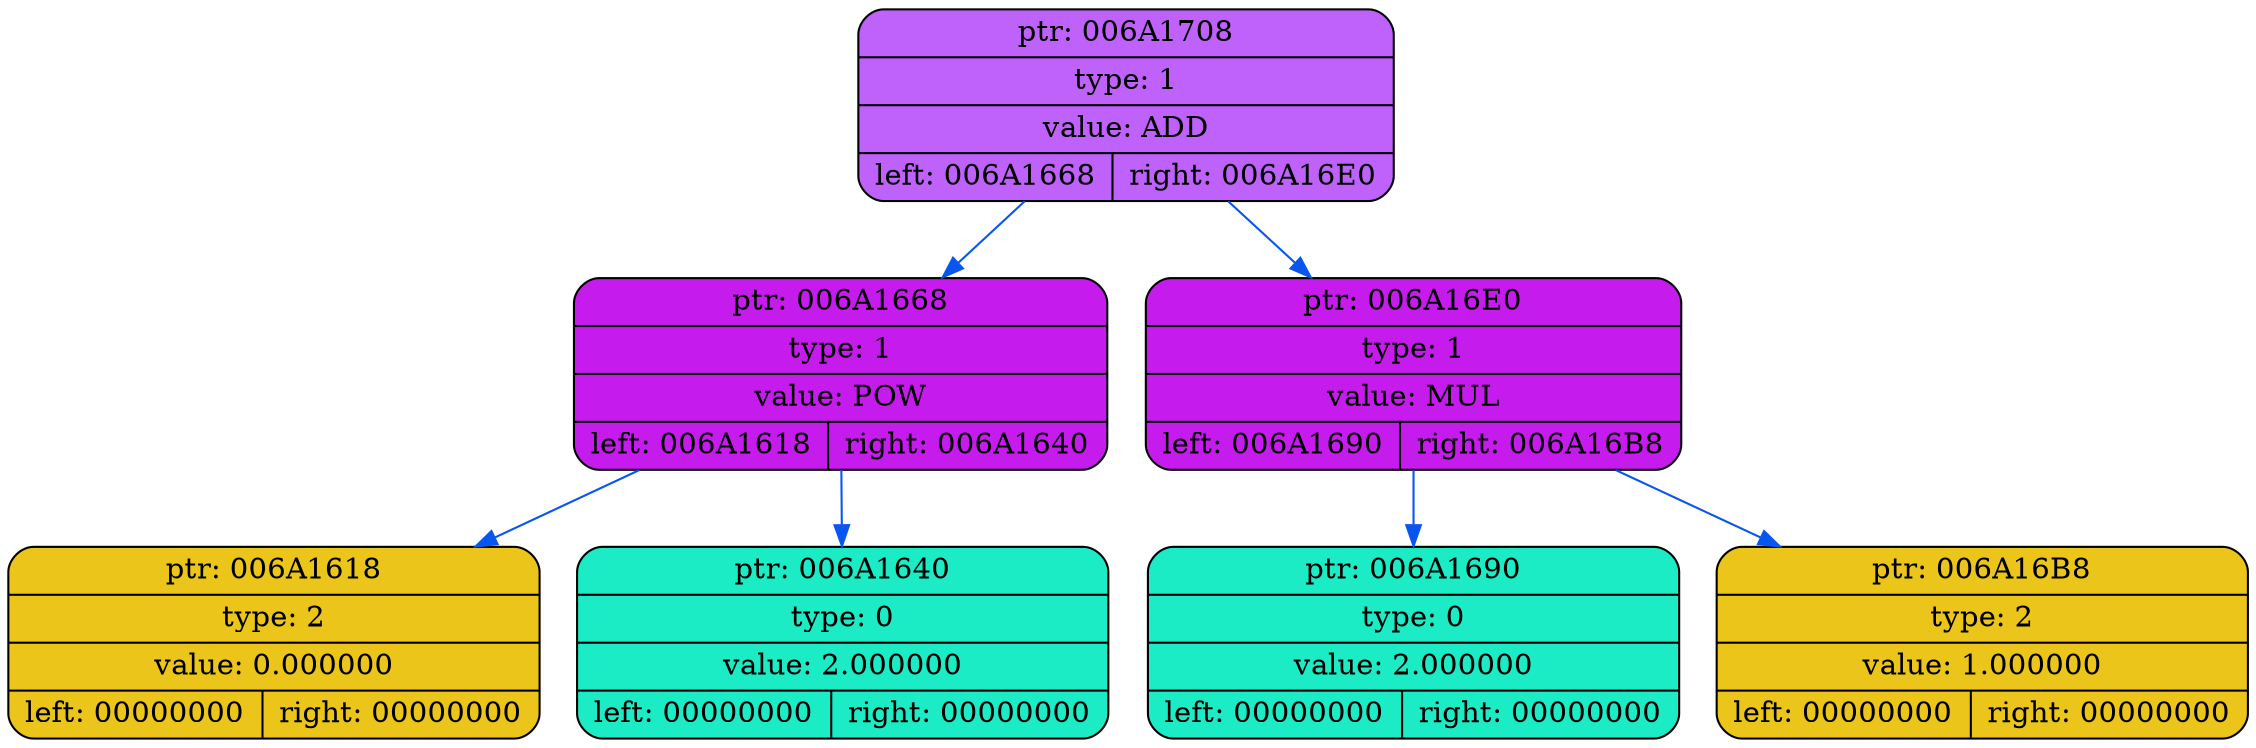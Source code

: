 digraph
{
    rankdir=TP

        node006A1708[shape=record,style="rounded,filled",fillcolor="#BF62FC",label="{ ptr: 006A1708 | type: 1 | value: ADD| { left: 006A1668 | right: 006A16E0 }}"];
    node006A1708 -> node006A1668[color="#0855F0"]
    node006A1668[shape=record,style="rounded,filled",fillcolor="#C51BEC",label="{ ptr: 006A1668 | type: 1 | value: POW| { left: 006A1618 | right: 006A1640 }}"];
    node006A1668 -> node006A1618[color="#0855F0"]
    node006A1618[shape=record,style="rounded,filled",fillcolor="#ECC51B",label="{ ptr: 006A1618 | type: 2 | value: 0.000000| { left: 00000000 | right: 00000000 }}"];
    node006A1668 -> node006A1640[color="#0855F0"]
    node006A1640[shape=record,style="rounded,filled",fillcolor="#1BECC5",label="{ ptr: 006A1640 | type: 0 | value: 2.000000| { left: 00000000 | right: 00000000 }}"];
    node006A1708 -> node006A16E0[color="#0855F0"]
    node006A16E0[shape=record,style="rounded,filled",fillcolor="#C51BEC",label="{ ptr: 006A16E0 | type: 1 | value: MUL| { left: 006A1690 | right: 006A16B8 }}"];
    node006A16E0 -> node006A1690[color="#0855F0"]
    node006A1690[shape=record,style="rounded,filled",fillcolor="#1BECC5",label="{ ptr: 006A1690 | type: 0 | value: 2.000000| { left: 00000000 | right: 00000000 }}"];
    node006A16E0 -> node006A16B8[color="#0855F0"]
    node006A16B8[shape=record,style="rounded,filled",fillcolor="#ECC51B",label="{ ptr: 006A16B8 | type: 2 | value: 1.000000| { left: 00000000 | right: 00000000 }}"];
}